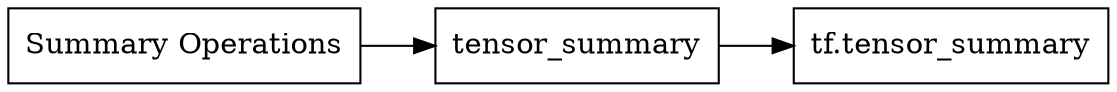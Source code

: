 digraph "Summary Operations"{
rankdir="LR"
node [shape="box"]
		"Summary Operations" -> "tensor_summary" -> "tf.tensor_summary";
}

